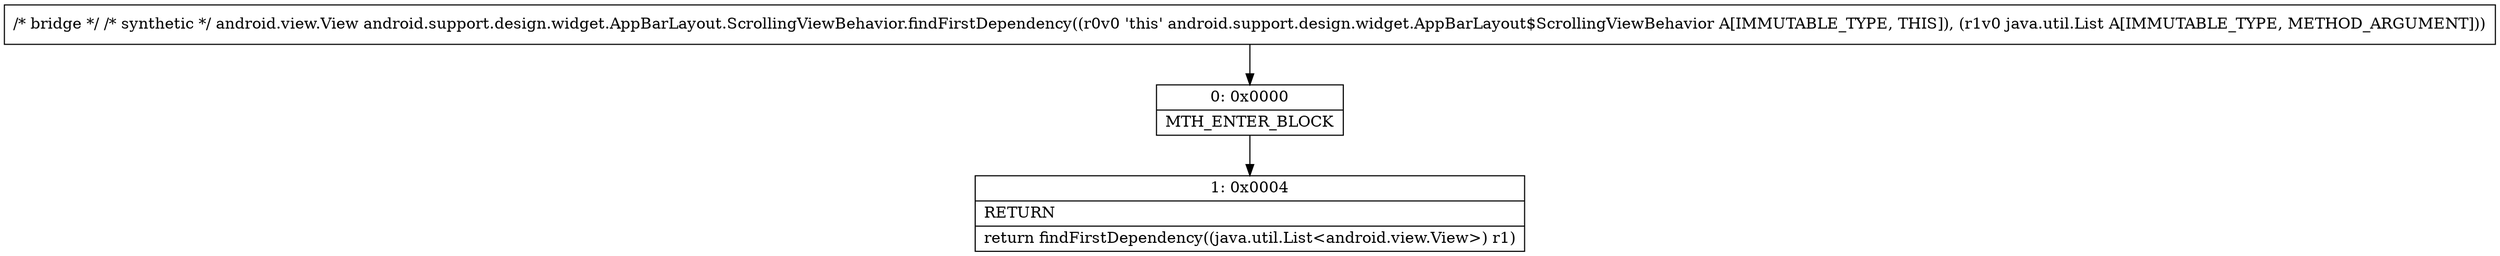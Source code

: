 digraph "CFG forandroid.support.design.widget.AppBarLayout.ScrollingViewBehavior.findFirstDependency(Ljava\/util\/List;)Landroid\/view\/View;" {
Node_0 [shape=record,label="{0\:\ 0x0000|MTH_ENTER_BLOCK\l}"];
Node_1 [shape=record,label="{1\:\ 0x0004|RETURN\l|return findFirstDependency((java.util.List\<android.view.View\>) r1)\l}"];
MethodNode[shape=record,label="{\/* bridge *\/ \/* synthetic *\/ android.view.View android.support.design.widget.AppBarLayout.ScrollingViewBehavior.findFirstDependency((r0v0 'this' android.support.design.widget.AppBarLayout$ScrollingViewBehavior A[IMMUTABLE_TYPE, THIS]), (r1v0 java.util.List A[IMMUTABLE_TYPE, METHOD_ARGUMENT])) }"];
MethodNode -> Node_0;
Node_0 -> Node_1;
}

